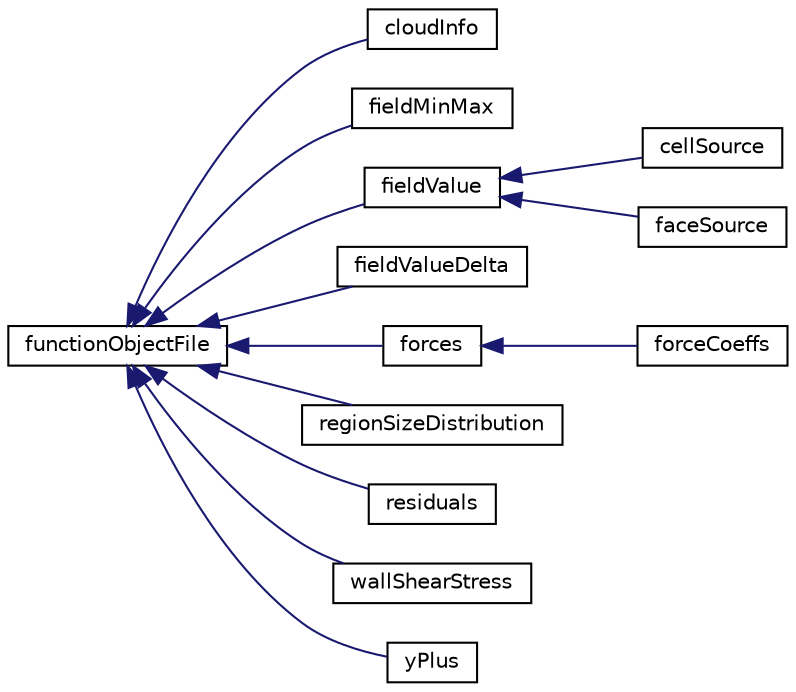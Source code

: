 digraph "Graphical Class Hierarchy"
{
  bgcolor="transparent";
  edge [fontname="Helvetica",fontsize="10",labelfontname="Helvetica",labelfontsize="10"];
  node [fontname="Helvetica",fontsize="10",shape=record];
  rankdir="LR";
  Node1 [label="functionObjectFile",height=0.2,width=0.4,color="black",URL="$a00868.html",tooltip="Base class for output file data handling. "];
  Node1 -> Node2 [dir="back",color="midnightblue",fontsize="10",style="solid",fontname="Helvetica"];
  Node2 [label="cloudInfo",height=0.2,width=0.4,color="black",URL="$a00286.html",tooltip="This function object outputs Lagrangian cloud information to a file. The current outputs include: ..."];
  Node1 -> Node3 [dir="back",color="midnightblue",fontsize="10",style="solid",fontname="Helvetica"];
  Node3 [label="fieldMinMax",height=0.2,width=0.4,color="black",URL="$a00766.html",tooltip="This function object calculates the value and location of scalar minimim and maximum for a list of us..."];
  Node1 -> Node4 [dir="back",color="midnightblue",fontsize="10",style="solid",fontname="Helvetica"];
  Node4 [label="fieldValue",height=0.2,width=0.4,color="black",URL="$a00773.html",tooltip="Base class for field value -based function objects. "];
  Node4 -> Node5 [dir="back",color="midnightblue",fontsize="10",style="solid",fontname="Helvetica"];
  Node5 [label="cellSource",height=0.2,width=0.4,color="black",URL="$a00237.html",tooltip="This function object provides a &#39;cell source&#39; variant of the fieldValues function object..."];
  Node4 -> Node6 [dir="back",color="midnightblue",fontsize="10",style="solid",fontname="Helvetica"];
  Node6 [label="faceSource",height=0.2,width=0.4,color="black",URL="$a00735.html",tooltip="This function object provides a &#39;face source&#39; variant of the fieldValues function object..."];
  Node1 -> Node7 [dir="back",color="midnightblue",fontsize="10",style="solid",fontname="Helvetica"];
  Node7 [label="fieldValueDelta",height=0.2,width=0.4,color="black",URL="$a00774.html",tooltip="This function object provides a differencing option between two &#39;field value&#39; function objects..."];
  Node1 -> Node8 [dir="back",color="midnightblue",fontsize="10",style="solid",fontname="Helvetica"];
  Node8 [label="forces",height=0.2,width=0.4,color="black",URL="$a00855.html",tooltip="This function object calculates the forces and moments by integrating the pressure and skin-friction ..."];
  Node8 -> Node9 [dir="back",color="midnightblue",fontsize="10",style="solid",fontname="Helvetica"];
  Node9 [label="forceCoeffs",height=0.2,width=0.4,color="black",URL="$a00852.html",tooltip="This function object extends the Foam::forces function object by providing lift, drag and moment coef..."];
  Node1 -> Node10 [dir="back",color="midnightblue",fontsize="10",style="solid",fontname="Helvetica"];
  Node10 [label="regionSizeDistribution",height=0.2,width=0.4,color="black",URL="$a02141.html",tooltip="This function object creates a size distribution via interrogating a continuous phase fraction field..."];
  Node1 -> Node11 [dir="back",color="midnightblue",fontsize="10",style="solid",fontname="Helvetica"];
  Node11 [label="residuals",height=0.2,width=0.4,color="black",URL="$a02162.html",tooltip="This function object writes out the initial residual for specified fields. "];
  Node1 -> Node12 [dir="back",color="midnightblue",fontsize="10",style="solid",fontname="Helvetica"];
  Node12 [label="wallShearStress",height=0.2,width=0.4,color="black",URL="$a02848.html",tooltip="This function object evaluates and outputs the shear stress at wall patches. The result is written as..."];
  Node1 -> Node13 [dir="back",color="midnightblue",fontsize="10",style="solid",fontname="Helvetica"];
  Node13 [label="yPlus",height=0.2,width=0.4,color="black",URL="$a02887.html",tooltip="Evaluates and outputs turbulence y+ for models. Values written to time directories as field &#39;yPlus&#39;..."];
}
